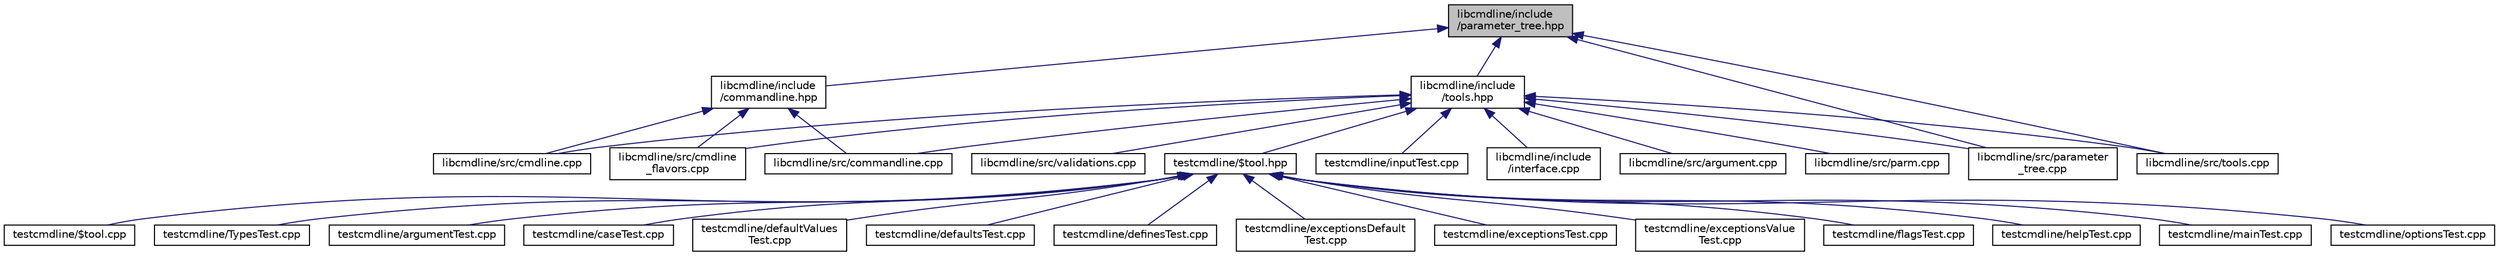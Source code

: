 digraph "libcmdline/include/parameter_tree.hpp"
{
 // LATEX_PDF_SIZE
  edge [fontname="Helvetica",fontsize="10",labelfontname="Helvetica",labelfontsize="10"];
  node [fontname="Helvetica",fontsize="10",shape=record];
  Node1 [label="libcmdline/include\l/parameter_tree.hpp",height=0.2,width=0.4,color="black", fillcolor="grey75", style="filled", fontcolor="black",tooltip=" "];
  Node1 -> Node2 [dir="back",color="midnightblue",fontsize="10",style="solid"];
  Node2 [label="libcmdline/include\l/commandline.hpp",height=0.2,width=0.4,color="black", fillcolor="white", style="filled",URL="$d9/d91/commandline_8hpp.html",tooltip=" "];
  Node2 -> Node3 [dir="back",color="midnightblue",fontsize="10",style="solid"];
  Node3 [label="libcmdline/src/cmdline.cpp",height=0.2,width=0.4,color="black", fillcolor="white", style="filled",URL="$d7/db5/cmdline_8cpp.html",tooltip=" "];
  Node2 -> Node4 [dir="back",color="midnightblue",fontsize="10",style="solid"];
  Node4 [label="libcmdline/src/cmdline\l_flavors.cpp",height=0.2,width=0.4,color="black", fillcolor="white", style="filled",URL="$d5/d60/cmdline__flavors_8cpp.html",tooltip=" "];
  Node2 -> Node5 [dir="back",color="midnightblue",fontsize="10",style="solid"];
  Node5 [label="libcmdline/src/commandline.cpp",height=0.2,width=0.4,color="black", fillcolor="white", style="filled",URL="$df/d0d/commandline_8cpp.html",tooltip=" "];
  Node1 -> Node6 [dir="back",color="midnightblue",fontsize="10",style="solid"];
  Node6 [label="libcmdline/include\l/tools.hpp",height=0.2,width=0.4,color="black", fillcolor="white", style="filled",URL="$de/d71/tools_8hpp.html",tooltip=" "];
  Node6 -> Node7 [dir="back",color="midnightblue",fontsize="10",style="solid"];
  Node7 [label="libcmdline/include\l/interface.cpp",height=0.2,width=0.4,color="black", fillcolor="white", style="filled",URL="$db/db7/interface_8cpp.html",tooltip=" "];
  Node6 -> Node8 [dir="back",color="midnightblue",fontsize="10",style="solid"];
  Node8 [label="libcmdline/src/argument.cpp",height=0.2,width=0.4,color="black", fillcolor="white", style="filled",URL="$d7/df9/argument_8cpp.html",tooltip=" "];
  Node6 -> Node3 [dir="back",color="midnightblue",fontsize="10",style="solid"];
  Node6 -> Node4 [dir="back",color="midnightblue",fontsize="10",style="solid"];
  Node6 -> Node5 [dir="back",color="midnightblue",fontsize="10",style="solid"];
  Node6 -> Node9 [dir="back",color="midnightblue",fontsize="10",style="solid"];
  Node9 [label="libcmdline/src/parameter\l_tree.cpp",height=0.2,width=0.4,color="black", fillcolor="white", style="filled",URL="$df/deb/parameter__tree_8cpp.html",tooltip=" "];
  Node6 -> Node10 [dir="back",color="midnightblue",fontsize="10",style="solid"];
  Node10 [label="libcmdline/src/parm.cpp",height=0.2,width=0.4,color="black", fillcolor="white", style="filled",URL="$d1/d91/parm_8cpp.html",tooltip=" "];
  Node6 -> Node11 [dir="back",color="midnightblue",fontsize="10",style="solid"];
  Node11 [label="libcmdline/src/tools.cpp",height=0.2,width=0.4,color="black", fillcolor="white", style="filled",URL="$d3/d62/tools_8cpp.html",tooltip=" "];
  Node6 -> Node12 [dir="back",color="midnightblue",fontsize="10",style="solid"];
  Node12 [label="libcmdline/src/validations.cpp",height=0.2,width=0.4,color="black", fillcolor="white", style="filled",URL="$da/dc8/validations_8cpp.html",tooltip=" "];
  Node6 -> Node13 [dir="back",color="midnightblue",fontsize="10",style="solid"];
  Node13 [label="testcmdline/$tool.hpp",height=0.2,width=0.4,color="black", fillcolor="white", style="filled",URL="$d1/dec/_0btool_8hpp.html",tooltip=" "];
  Node13 -> Node14 [dir="back",color="midnightblue",fontsize="10",style="solid"];
  Node14 [label="testcmdline/$tool.cpp",height=0.2,width=0.4,color="black", fillcolor="white", style="filled",URL="$d8/d87/_0btool_8cpp.html",tooltip=" "];
  Node13 -> Node15 [dir="back",color="midnightblue",fontsize="10",style="solid"];
  Node15 [label="testcmdline/TypesTest.cpp",height=0.2,width=0.4,color="black", fillcolor="white", style="filled",URL="$dc/d6e/_types_test_8cpp.html",tooltip=" "];
  Node13 -> Node16 [dir="back",color="midnightblue",fontsize="10",style="solid"];
  Node16 [label="testcmdline/argumentTest.cpp",height=0.2,width=0.4,color="black", fillcolor="white", style="filled",URL="$d4/d3c/argument_test_8cpp.html",tooltip=" "];
  Node13 -> Node17 [dir="back",color="midnightblue",fontsize="10",style="solid"];
  Node17 [label="testcmdline/caseTest.cpp",height=0.2,width=0.4,color="black", fillcolor="white", style="filled",URL="$d1/d8a/case_test_8cpp.html",tooltip=" "];
  Node13 -> Node18 [dir="back",color="midnightblue",fontsize="10",style="solid"];
  Node18 [label="testcmdline/defaultValues\lTest.cpp",height=0.2,width=0.4,color="black", fillcolor="white", style="filled",URL="$df/d78/default_values_test_8cpp.html",tooltip=" "];
  Node13 -> Node19 [dir="back",color="midnightblue",fontsize="10",style="solid"];
  Node19 [label="testcmdline/defaultsTest.cpp",height=0.2,width=0.4,color="black", fillcolor="white", style="filled",URL="$d2/d23/defaults_test_8cpp.html",tooltip=" "];
  Node13 -> Node20 [dir="back",color="midnightblue",fontsize="10",style="solid"];
  Node20 [label="testcmdline/definesTest.cpp",height=0.2,width=0.4,color="black", fillcolor="white", style="filled",URL="$d3/d38/defines_test_8cpp.html",tooltip="Test for definitions."];
  Node13 -> Node21 [dir="back",color="midnightblue",fontsize="10",style="solid"];
  Node21 [label="testcmdline/exceptionsDefault\lTest.cpp",height=0.2,width=0.4,color="black", fillcolor="white", style="filled",URL="$da/d48/exceptions_default_test_8cpp.html",tooltip="Test invalid data in parameter definitions."];
  Node13 -> Node22 [dir="back",color="midnightblue",fontsize="10",style="solid"];
  Node22 [label="testcmdline/exceptionsTest.cpp",height=0.2,width=0.4,color="black", fillcolor="white", style="filled",URL="$da/dcd/exceptions_test_8cpp.html",tooltip=" "];
  Node13 -> Node23 [dir="back",color="midnightblue",fontsize="10",style="solid"];
  Node23 [label="testcmdline/exceptionsValue\lTest.cpp",height=0.2,width=0.4,color="black", fillcolor="white", style="filled",URL="$d1/d6b/exceptions_value_test_8cpp.html",tooltip=" "];
  Node13 -> Node24 [dir="back",color="midnightblue",fontsize="10",style="solid"];
  Node24 [label="testcmdline/flagsTest.cpp",height=0.2,width=0.4,color="black", fillcolor="white", style="filled",URL="$d3/d5e/flags_test_8cpp.html",tooltip=" "];
  Node13 -> Node25 [dir="back",color="midnightblue",fontsize="10",style="solid"];
  Node25 [label="testcmdline/helpTest.cpp",height=0.2,width=0.4,color="black", fillcolor="white", style="filled",URL="$d3/d99/help_test_8cpp.html",tooltip=" "];
  Node13 -> Node26 [dir="back",color="midnightblue",fontsize="10",style="solid"];
  Node26 [label="testcmdline/mainTest.cpp",height=0.2,width=0.4,color="black", fillcolor="white", style="filled",URL="$dc/dd0/main_test_8cpp.html",tooltip=" "];
  Node13 -> Node27 [dir="back",color="midnightblue",fontsize="10",style="solid"];
  Node27 [label="testcmdline/optionsTest.cpp",height=0.2,width=0.4,color="black", fillcolor="white", style="filled",URL="$d4/d62/options_test_8cpp.html",tooltip=" "];
  Node6 -> Node28 [dir="back",color="midnightblue",fontsize="10",style="solid"];
  Node28 [label="testcmdline/inputTest.cpp",height=0.2,width=0.4,color="black", fillcolor="white", style="filled",URL="$db/dd6/input_test_8cpp.html",tooltip=" "];
  Node1 -> Node9 [dir="back",color="midnightblue",fontsize="10",style="solid"];
  Node1 -> Node11 [dir="back",color="midnightblue",fontsize="10",style="solid"];
}
